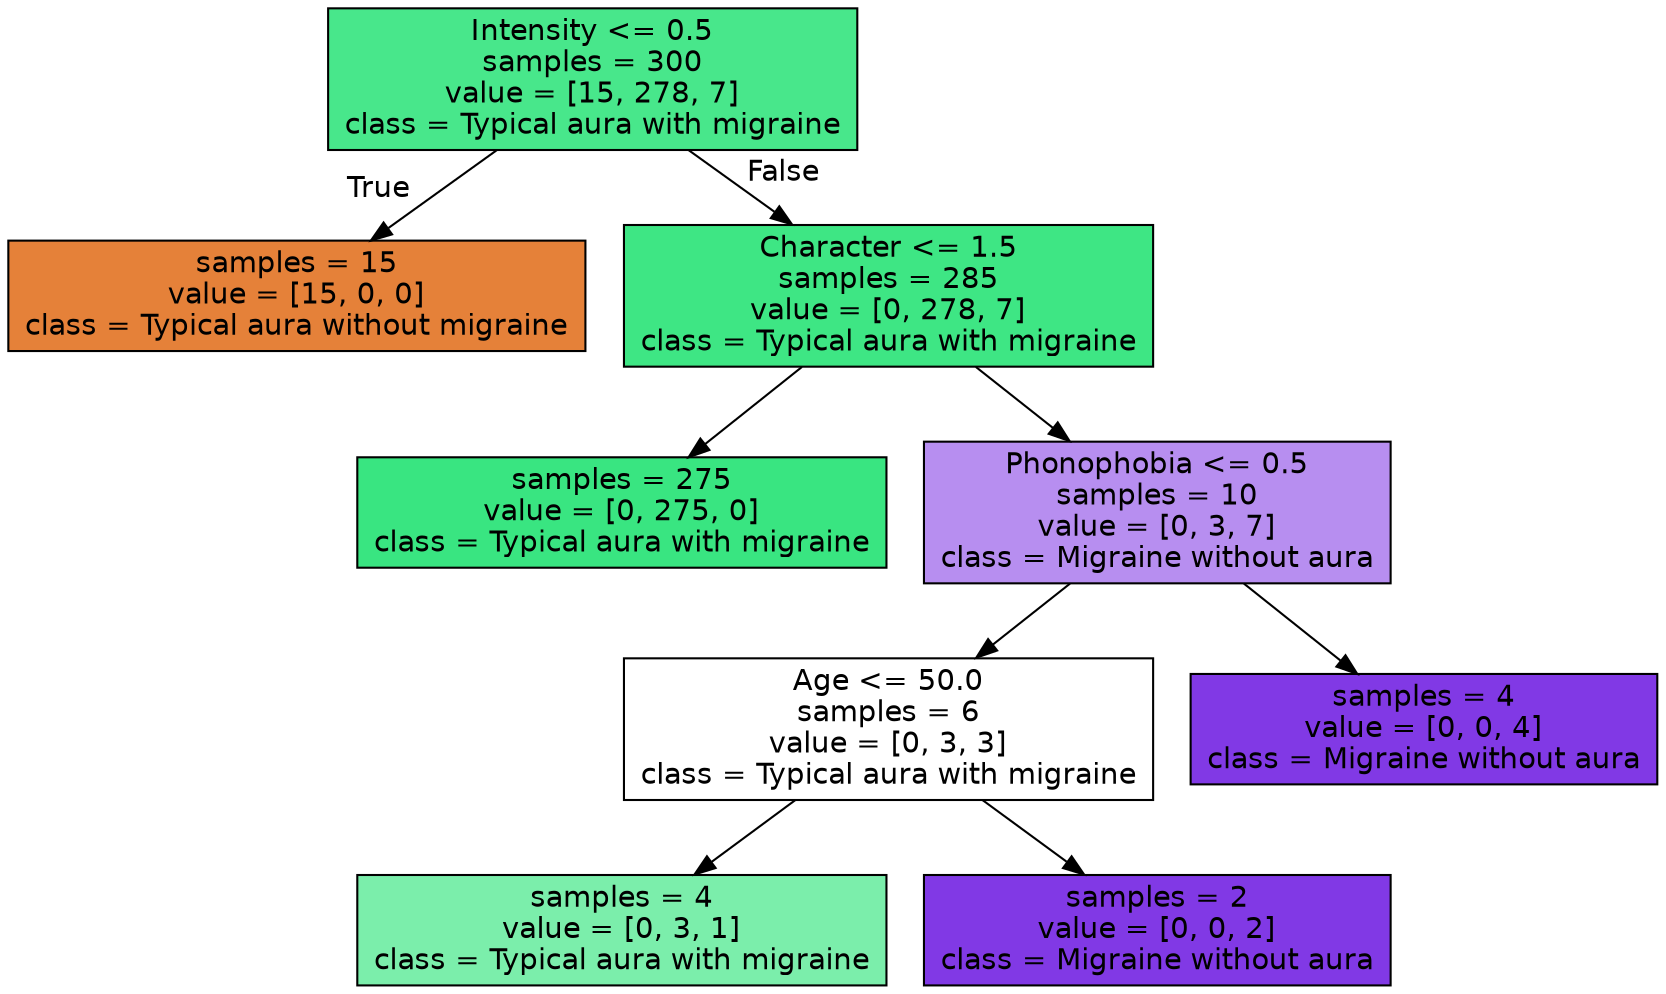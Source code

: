 digraph Tree {
node [shape=box, style="filled", color="black", fontname="helvetica"] ;
edge [fontname="helvetica"] ;
0 [label="Intensity <= 0.5\nsamples = 300\nvalue = [15, 278, 7]\nclass = Typical aura with migraine", fillcolor="#48e78b"] ;
1 [label="samples = 15\nvalue = [15, 0, 0]\nclass = Typical aura without migraine", fillcolor="#e58139"] ;
0 -> 1 [labeldistance=2.5, labelangle=45, headlabel="True"] ;
2 [label="Character <= 1.5\nsamples = 285\nvalue = [0, 278, 7]\nclass = Typical aura with migraine", fillcolor="#3ee684"] ;
0 -> 2 [labeldistance=2.5, labelangle=-45, headlabel="False"] ;
3 [label="samples = 275\nvalue = [0, 275, 0]\nclass = Typical aura with migraine", fillcolor="#39e581"] ;
2 -> 3 ;
4 [label="Phonophobia <= 0.5\nsamples = 10\nvalue = [0, 3, 7]\nclass = Migraine without aura", fillcolor="#b78ef0"] ;
2 -> 4 ;
5 [label="Age <= 50.0\nsamples = 6\nvalue = [0, 3, 3]\nclass = Typical aura with migraine", fillcolor="#ffffff"] ;
4 -> 5 ;
6 [label="samples = 4\nvalue = [0, 3, 1]\nclass = Typical aura with migraine", fillcolor="#7beeab"] ;
5 -> 6 ;
7 [label="samples = 2\nvalue = [0, 0, 2]\nclass = Migraine without aura", fillcolor="#8139e5"] ;
5 -> 7 ;
8 [label="samples = 4\nvalue = [0, 0, 4]\nclass = Migraine without aura", fillcolor="#8139e5"] ;
4 -> 8 ;
}